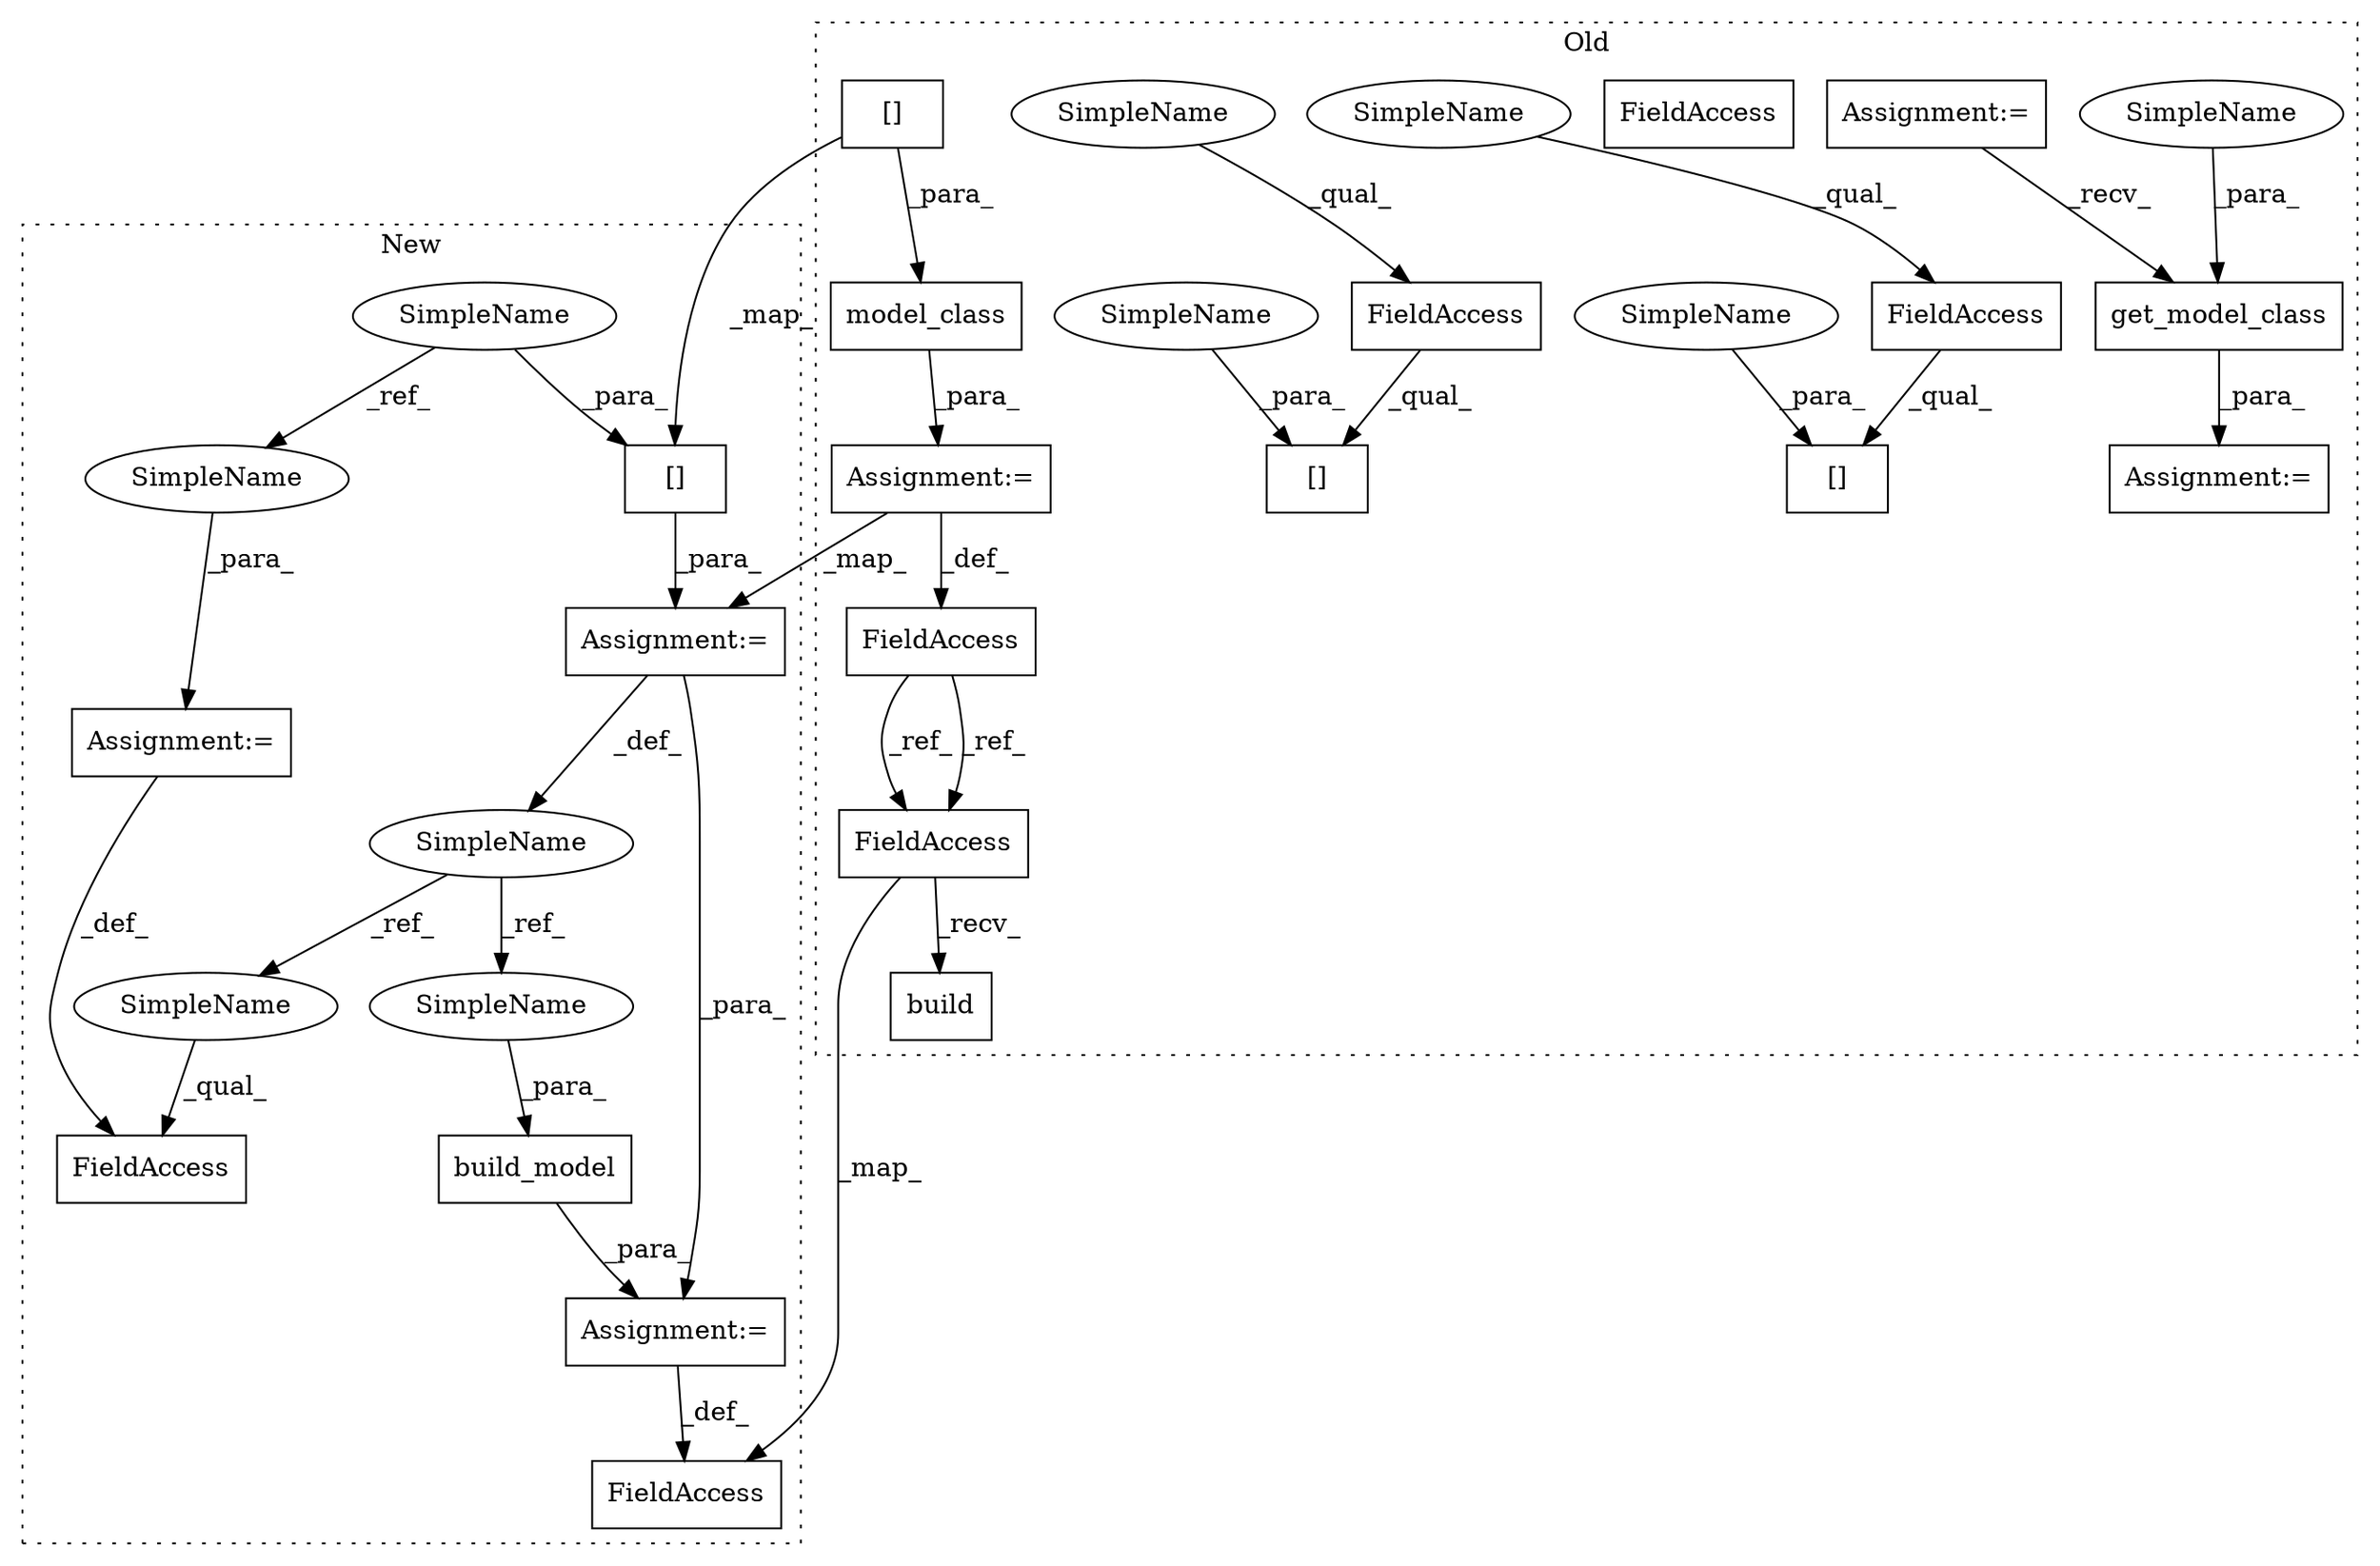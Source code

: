 digraph G {
subgraph cluster0 {
1 [label="get_model_class" a="32" s="1023,1049" l="16,1" shape="box"];
3 [label="Assignment:=" a="7" s="696" l="8" shape="box"];
6 [label="Assignment:=" a="7" s="1013" l="1" shape="box"];
10 [label="[]" a="2" s="1217,1247" l="20,1" shape="box"];
12 [label="model_class" a="32" s="1205,1248" l="12,1" shape="box"];
13 [label="build" a="32" s="1275" l="7" shape="box"];
14 [label="FieldAccess" a="22" s="1185" l="19" shape="box"];
15 [label="FieldAccess" a="22" s="1255" l="19" shape="box"];
17 [label="[]" a="2" s="1132,1162" l="20,1" shape="box"];
18 [label="FieldAccess" a="22" s="1132" l="19" shape="box"];
19 [label="[]" a="2" s="1056,1086" l="20,1" shape="box"];
20 [label="FieldAccess" a="22" s="1056" l="19" shape="box"];
21 [label="Assignment:=" a="7" s="1204" l="1" shape="box"];
23 [label="SimpleName" a="42" s="1056" l="6" shape="ellipse"];
24 [label="SimpleName" a="42" s="1132" l="6" shape="ellipse"];
26 [label="SimpleName" a="42" s="1152" l="10" shape="ellipse"];
27 [label="SimpleName" a="42" s="1076" l="10" shape="ellipse"];
28 [label="SimpleName" a="42" s="1039" l="10" shape="ellipse"];
29 [label="FieldAccess" a="22" s="1255" l="19" shape="box"];
label = "Old";
style="dotted";
}
subgraph cluster1 {
2 [label="build_model" a="32" s="1154,1178" l="12,1" shape="box"];
4 [label="SimpleName" a="42" s="958" l="12" shape="ellipse"];
5 [label="FieldAccess" a="22" s="1099" l="18" shape="box"];
7 [label="Assignment:=" a="7" s="1153" l="1" shape="box"];
8 [label="Assignment:=" a="7" s="1117" l="1" shape="box"];
9 [label="SimpleName" a="42" s="807" l="10" shape="ellipse"];
11 [label="[]" a="2" s="971,1001" l="20,1" shape="box"];
16 [label="FieldAccess" a="22" s="1134" l="19" shape="box"];
22 [label="Assignment:=" a="7" s="970" l="1" shape="box"];
25 [label="SimpleName" a="42" s="1118" l="10" shape="ellipse"];
30 [label="SimpleName" a="42" s="1166" l="12" shape="ellipse"];
31 [label="SimpleName" a="42" s="1099" l="12" shape="ellipse"];
label = "New";
style="dotted";
}
1 -> 6 [label="_para_"];
2 -> 7 [label="_para_"];
3 -> 1 [label="_recv_"];
4 -> 30 [label="_ref_"];
4 -> 31 [label="_ref_"];
7 -> 16 [label="_def_"];
8 -> 5 [label="_def_"];
9 -> 11 [label="_para_"];
9 -> 25 [label="_ref_"];
10 -> 11 [label="_map_"];
10 -> 12 [label="_para_"];
11 -> 22 [label="_para_"];
12 -> 21 [label="_para_"];
14 -> 29 [label="_ref_"];
14 -> 29 [label="_ref_"];
18 -> 17 [label="_qual_"];
20 -> 19 [label="_qual_"];
21 -> 22 [label="_map_"];
21 -> 14 [label="_def_"];
22 -> 7 [label="_para_"];
22 -> 4 [label="_def_"];
23 -> 20 [label="_qual_"];
24 -> 18 [label="_qual_"];
25 -> 8 [label="_para_"];
26 -> 17 [label="_para_"];
27 -> 19 [label="_para_"];
28 -> 1 [label="_para_"];
29 -> 16 [label="_map_"];
29 -> 13 [label="_recv_"];
30 -> 2 [label="_para_"];
31 -> 5 [label="_qual_"];
}
